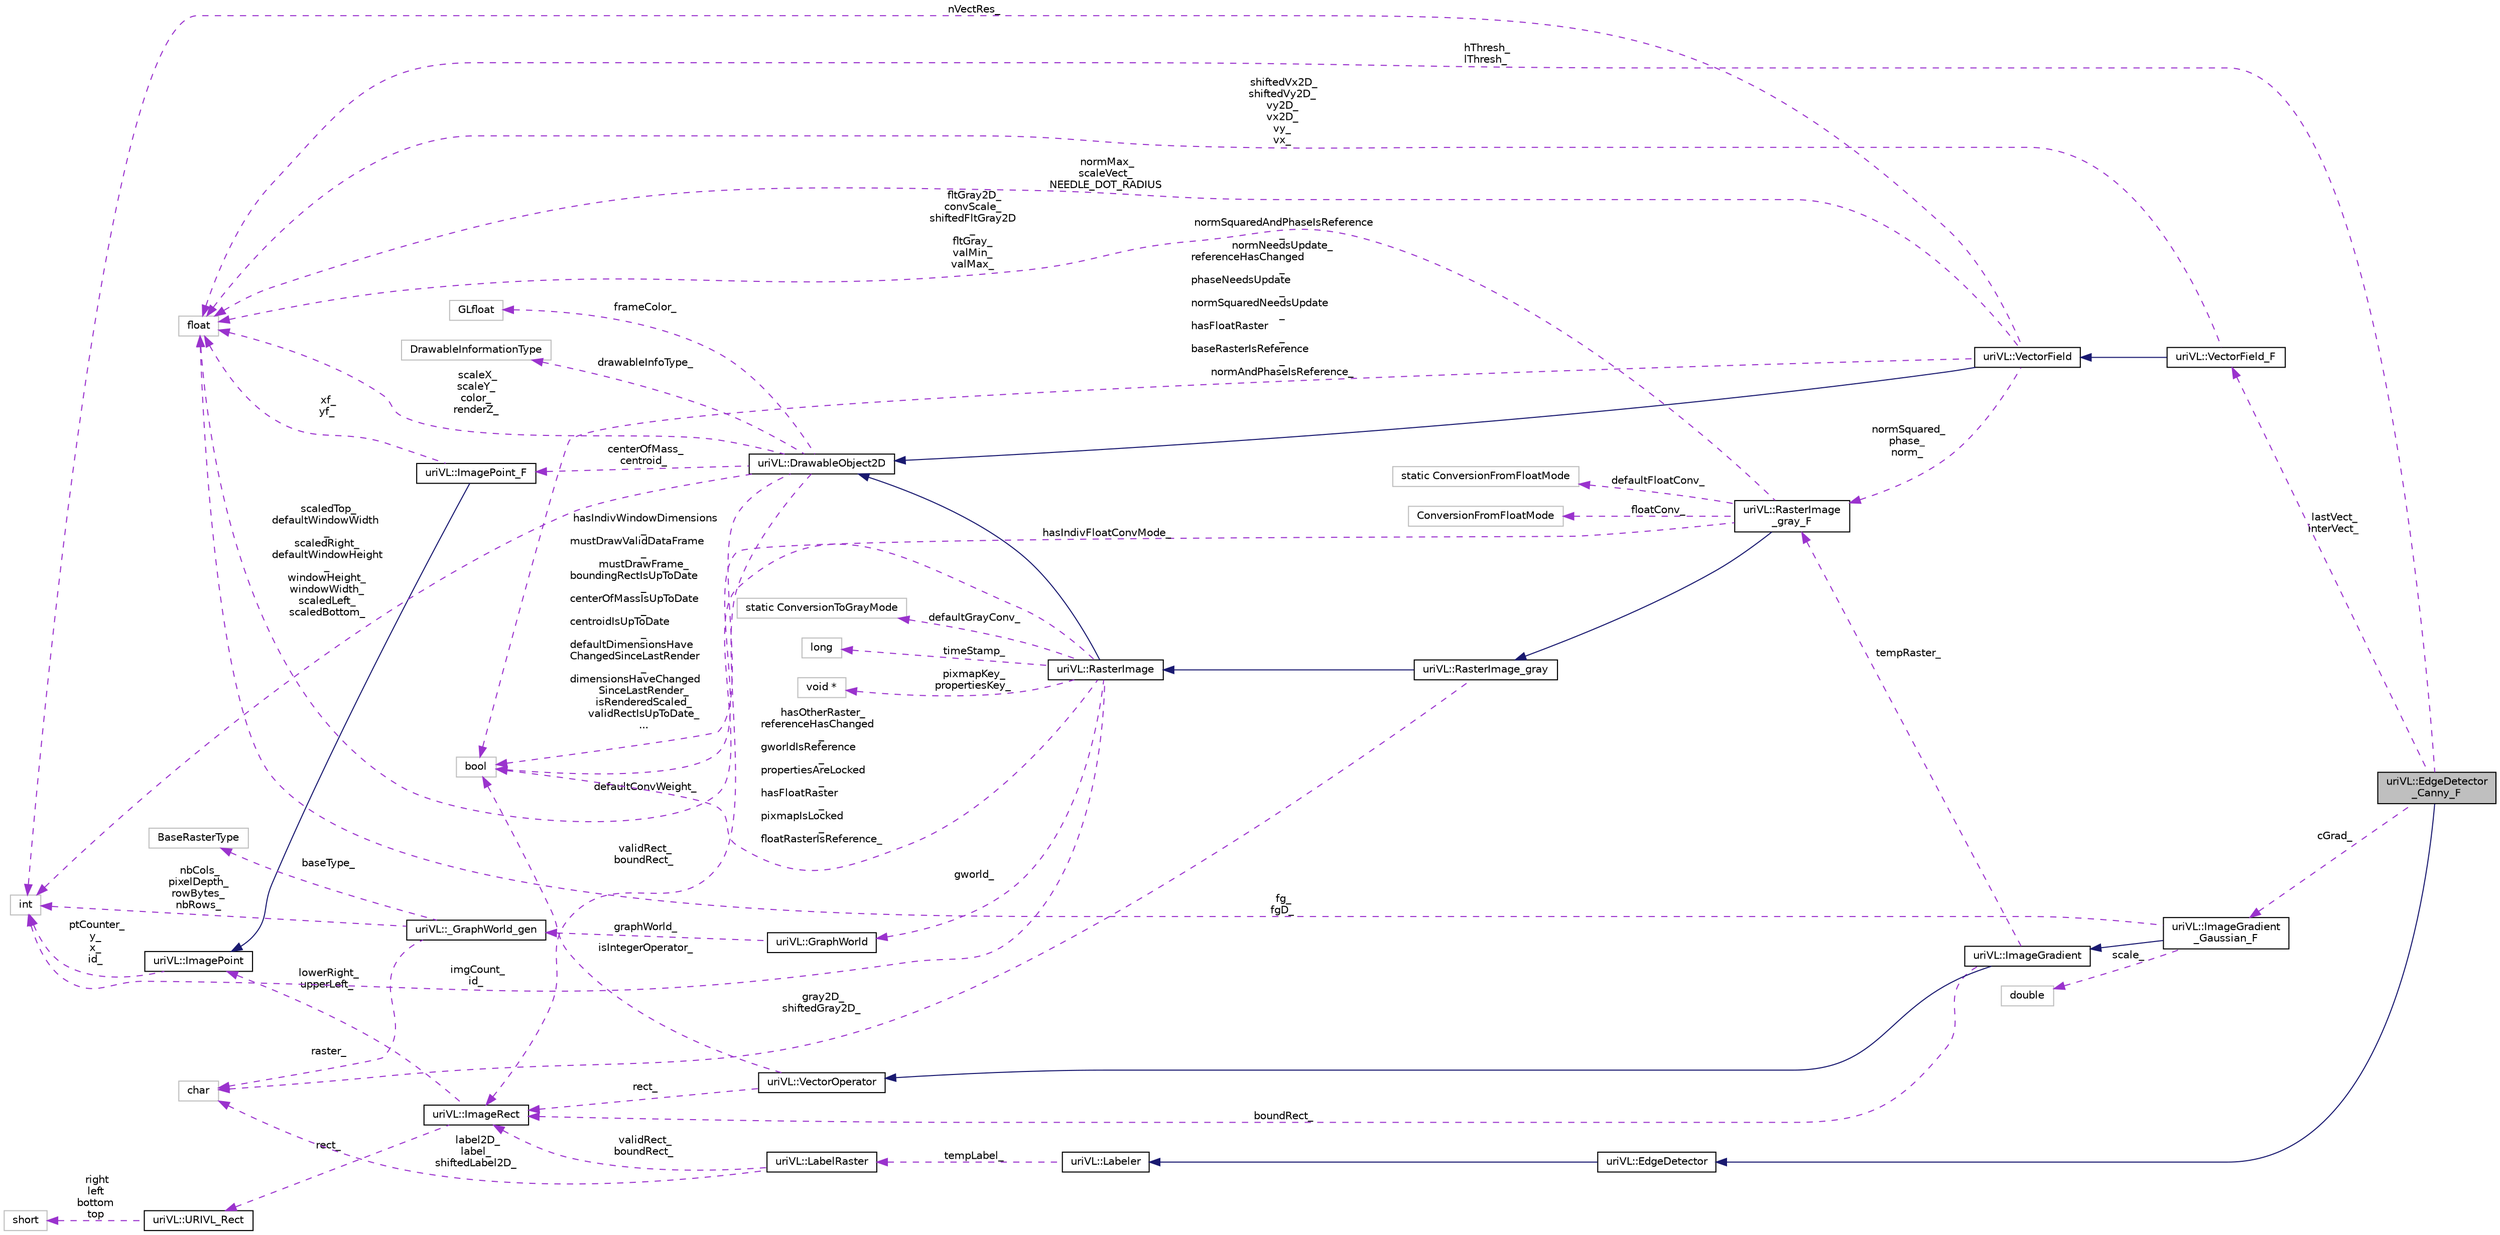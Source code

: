 digraph "uriVL::EdgeDetector_Canny_F"
{
  edge [fontname="Helvetica",fontsize="10",labelfontname="Helvetica",labelfontsize="10"];
  node [fontname="Helvetica",fontsize="10",shape=record];
  rankdir="LR";
  Node1 [label="uriVL::EdgeDetector\l_Canny_F",height=0.2,width=0.4,color="black", fillcolor="grey75", style="filled", fontcolor="black"];
  Node2 -> Node1 [dir="back",color="midnightblue",fontsize="10",style="solid",fontname="Helvetica"];
  Node2 [label="uriVL::EdgeDetector",height=0.2,width=0.4,color="black", fillcolor="white", style="filled",URL="$classuriVL_1_1EdgeDetector.html",tooltip="EdgeDetector class. "];
  Node3 -> Node2 [dir="back",color="midnightblue",fontsize="10",style="solid",fontname="Helvetica"];
  Node3 [label="uriVL::Labeler",height=0.2,width=0.4,color="black", fillcolor="white", style="filled",URL="$classuriVL_1_1Labeler.html",tooltip="A Labeler object assigns a label to each pixel of its input image. "];
  Node4 -> Node3 [dir="back",color="darkorchid3",fontsize="10",style="dashed",label=" tempLabel_" ,fontname="Helvetica"];
  Node4 [label="uriVL::LabelRaster",height=0.2,width=0.4,color="black", fillcolor="white", style="filled",URL="$classuriVL_1_1LabelRaster.html",tooltip="Base label raster class. "];
  Node5 -> Node4 [dir="back",color="darkorchid3",fontsize="10",style="dashed",label=" validRect_\nboundRect_" ,fontname="Helvetica"];
  Node5 [label="uriVL::ImageRect",height=0.2,width=0.4,color="black", fillcolor="white", style="filled",URL="$classuriVL_1_1ImageRect.html",tooltip="Implements the ImageRect class. "];
  Node6 -> Node5 [dir="back",color="darkorchid3",fontsize="10",style="dashed",label=" rect_" ,fontname="Helvetica"];
  Node6 [label="uriVL::URIVL_Rect",height=0.2,width=0.4,color="black", fillcolor="white", style="filled",URL="$structuriVL_1_1URIVL__Rect.html",tooltip="For platforms not supported by Quicktime, we need to define Rect. "];
  Node7 -> Node6 [dir="back",color="darkorchid3",fontsize="10",style="dashed",label=" right\nleft\nbottom\ntop" ,fontname="Helvetica"];
  Node7 [label="short",height=0.2,width=0.4,color="grey75", fillcolor="white", style="filled"];
  Node8 -> Node5 [dir="back",color="darkorchid3",fontsize="10",style="dashed",label=" lowerRight_\nupperLeft_" ,fontname="Helvetica"];
  Node8 [label="uriVL::ImagePoint",height=0.2,width=0.4,color="black", fillcolor="white", style="filled",URL="$classuriVL_1_1ImagePoint.html",tooltip="Implements the ImagePoint class. "];
  Node9 -> Node8 [dir="back",color="darkorchid3",fontsize="10",style="dashed",label=" ptCounter_\ny_\nx_\nid_" ,fontname="Helvetica"];
  Node9 [label="int",height=0.2,width=0.4,color="grey75", fillcolor="white", style="filled"];
  Node10 -> Node4 [dir="back",color="darkorchid3",fontsize="10",style="dashed",label=" label2D_\nlabel_\nshiftedLabel2D_" ,fontname="Helvetica"];
  Node10 [label="char",height=0.2,width=0.4,color="grey75", fillcolor="white", style="filled"];
  Node11 -> Node1 [dir="back",color="darkorchid3",fontsize="10",style="dashed",label=" hThresh_\nlThresh_" ,fontname="Helvetica"];
  Node11 [label="float",height=0.2,width=0.4,color="grey75", fillcolor="white", style="filled"];
  Node12 -> Node1 [dir="back",color="darkorchid3",fontsize="10",style="dashed",label=" lastVect_\ninterVect_" ,fontname="Helvetica"];
  Node12 [label="uriVL::VectorField_F",height=0.2,width=0.4,color="black", fillcolor="white", style="filled",URL="$classuriVL_1_1VectorField__F.html",tooltip="VectorField_F class. "];
  Node13 -> Node12 [dir="back",color="midnightblue",fontsize="10",style="solid",fontname="Helvetica"];
  Node13 [label="uriVL::VectorField",height=0.2,width=0.4,color="black", fillcolor="white", style="filled",URL="$classuriVL_1_1VectorField.html",tooltip="VectorField class. "];
  Node14 -> Node13 [dir="back",color="midnightblue",fontsize="10",style="solid",fontname="Helvetica"];
  Node14 [label="uriVL::DrawableObject2D",height=0.2,width=0.4,color="black", fillcolor="white", style="filled",URL="$classuriVL_1_1DrawableObject2D.html",tooltip="Virtual base DrawableObject2D class. "];
  Node15 -> Node14 [dir="back",color="darkorchid3",fontsize="10",style="dashed",label=" frameColor_" ,fontname="Helvetica"];
  Node15 [label="GLfloat",height=0.2,width=0.4,color="grey75", fillcolor="white", style="filled"];
  Node5 -> Node14 [dir="back",color="darkorchid3",fontsize="10",style="dashed",label=" validRect_\nboundRect_" ,fontname="Helvetica"];
  Node16 -> Node14 [dir="back",color="darkorchid3",fontsize="10",style="dashed",label=" centerOfMass_\ncentroid_" ,fontname="Helvetica"];
  Node16 [label="uriVL::ImagePoint_F",height=0.2,width=0.4,color="black", fillcolor="white", style="filled",URL="$classuriVL_1_1ImagePoint__F.html",tooltip="Implements the ImagePoint_F class. "];
  Node8 -> Node16 [dir="back",color="midnightblue",fontsize="10",style="solid",fontname="Helvetica"];
  Node11 -> Node16 [dir="back",color="darkorchid3",fontsize="10",style="dashed",label=" xf_\nyf_" ,fontname="Helvetica"];
  Node11 -> Node14 [dir="back",color="darkorchid3",fontsize="10",style="dashed",label=" scaleX_\nscaleY_\ncolor_\nrenderZ_" ,fontname="Helvetica"];
  Node9 -> Node14 [dir="back",color="darkorchid3",fontsize="10",style="dashed",label=" scaledTop_\ndefaultWindowWidth\l_\nscaledRight_\ndefaultWindowHeight\l_\nwindowHeight_\nwindowWidth_\nscaledLeft_\nscaledBottom_" ,fontname="Helvetica"];
  Node17 -> Node14 [dir="back",color="darkorchid3",fontsize="10",style="dashed",label=" hasIndivWindowDimensions\l_\nmustDrawValidDataFrame\l_\nmustDrawFrame_\nboundingRectIsUpToDate\l_\ncenterOfMassIsUpToDate\l_\ncentroidIsUpToDate\l_\ndefaultDimensionsHave\lChangedSinceLastRender\l_\ndimensionsHaveChanged\lSinceLastRender_\nisRenderedScaled_\nvalidRectIsUpToDate_\n..." ,fontname="Helvetica"];
  Node17 [label="bool",height=0.2,width=0.4,color="grey75", fillcolor="white", style="filled"];
  Node18 -> Node14 [dir="back",color="darkorchid3",fontsize="10",style="dashed",label=" drawableInfoType_" ,fontname="Helvetica"];
  Node18 [label="DrawableInformationType",height=0.2,width=0.4,color="grey75", fillcolor="white", style="filled"];
  Node19 -> Node13 [dir="back",color="darkorchid3",fontsize="10",style="dashed",label=" normSquared_\nphase_\nnorm_" ,fontname="Helvetica"];
  Node19 [label="uriVL::RasterImage\l_gray_F",height=0.2,width=0.4,color="black", fillcolor="white", style="filled",URL="$classuriVL_1_1RasterImage__gray__F.html",tooltip="Floating point gray-level image class. "];
  Node20 -> Node19 [dir="back",color="midnightblue",fontsize="10",style="solid",fontname="Helvetica"];
  Node20 [label="uriVL::RasterImage_gray",height=0.2,width=0.4,color="black", fillcolor="white", style="filled",URL="$classuriVL_1_1RasterImage__gray.html",tooltip="Base gray-level image class. "];
  Node21 -> Node20 [dir="back",color="midnightblue",fontsize="10",style="solid",fontname="Helvetica"];
  Node21 [label="uriVL::RasterImage",height=0.2,width=0.4,color="black", fillcolor="white", style="filled",URL="$classuriVL_1_1RasterImage.html",tooltip="Virtual base image class. "];
  Node14 -> Node21 [dir="back",color="midnightblue",fontsize="10",style="solid",fontname="Helvetica"];
  Node22 -> Node21 [dir="back",color="darkorchid3",fontsize="10",style="dashed",label=" gworld_" ,fontname="Helvetica"];
  Node22 [label="uriVL::GraphWorld",height=0.2,width=0.4,color="black", fillcolor="white", style="filled",URL="$classuriVL_1_1GraphWorld.html",tooltip="Implements the GraphWorld class. "];
  Node23 -> Node22 [dir="back",color="darkorchid3",fontsize="10",style="dashed",label=" graphWorld_" ,fontname="Helvetica"];
  Node23 [label="uriVL::_GraphWorld_gen",height=0.2,width=0.4,color="black", fillcolor="white", style="filled",URL="$classuriVL_1_1__GraphWorld__gen.html",tooltip="Implements the _GraphWorld_gen class. "];
  Node10 -> Node23 [dir="back",color="darkorchid3",fontsize="10",style="dashed",label=" raster_" ,fontname="Helvetica"];
  Node24 -> Node23 [dir="back",color="darkorchid3",fontsize="10",style="dashed",label=" baseType_" ,fontname="Helvetica"];
  Node24 [label="BaseRasterType",height=0.2,width=0.4,color="grey75", fillcolor="white", style="filled"];
  Node9 -> Node23 [dir="back",color="darkorchid3",fontsize="10",style="dashed",label=" nbCols_\npixelDepth_\nrowBytes_\nnbRows_" ,fontname="Helvetica"];
  Node11 -> Node21 [dir="back",color="darkorchid3",fontsize="10",style="dashed",label=" defaultConvWeight_" ,fontname="Helvetica"];
  Node9 -> Node21 [dir="back",color="darkorchid3",fontsize="10",style="dashed",label=" imgCount_\nid_" ,fontname="Helvetica"];
  Node17 -> Node21 [dir="back",color="darkorchid3",fontsize="10",style="dashed",label=" hasOtherRaster_\nreferenceHasChanged\l_\ngworldIsReference\l_\npropertiesAreLocked\l_\nhasFloatRaster\l_\npixmapIsLocked\l_\nfloatRasterIsReference_" ,fontname="Helvetica"];
  Node25 -> Node21 [dir="back",color="darkorchid3",fontsize="10",style="dashed",label=" defaultGrayConv_" ,fontname="Helvetica"];
  Node25 [label="static ConversionToGrayMode",height=0.2,width=0.4,color="grey75", fillcolor="white", style="filled"];
  Node26 -> Node21 [dir="back",color="darkorchid3",fontsize="10",style="dashed",label=" timeStamp_" ,fontname="Helvetica"];
  Node26 [label="long",height=0.2,width=0.4,color="grey75", fillcolor="white", style="filled"];
  Node27 -> Node21 [dir="back",color="darkorchid3",fontsize="10",style="dashed",label=" pixmapKey_\npropertiesKey_" ,fontname="Helvetica"];
  Node27 [label="void *",height=0.2,width=0.4,color="grey75", fillcolor="white", style="filled"];
  Node10 -> Node20 [dir="back",color="darkorchid3",fontsize="10",style="dashed",label=" gray2D_\nshiftedGray2D_" ,fontname="Helvetica"];
  Node11 -> Node19 [dir="back",color="darkorchid3",fontsize="10",style="dashed",label=" fltGray2D_\nconvScale_\nshiftedFltGray2D\l_\nfltGray_\nvalMin_\nvalMax_" ,fontname="Helvetica"];
  Node17 -> Node19 [dir="back",color="darkorchid3",fontsize="10",style="dashed",label=" hasIndivFloatConvMode_" ,fontname="Helvetica"];
  Node28 -> Node19 [dir="back",color="darkorchid3",fontsize="10",style="dashed",label=" defaultFloatConv_" ,fontname="Helvetica"];
  Node28 [label="static ConversionFromFloatMode",height=0.2,width=0.4,color="grey75", fillcolor="white", style="filled"];
  Node29 -> Node19 [dir="back",color="darkorchid3",fontsize="10",style="dashed",label=" floatConv_" ,fontname="Helvetica"];
  Node29 [label="ConversionFromFloatMode",height=0.2,width=0.4,color="grey75", fillcolor="white", style="filled"];
  Node11 -> Node13 [dir="back",color="darkorchid3",fontsize="10",style="dashed",label=" normMax_\nscaleVect_\nNEEDLE_DOT_RADIUS" ,fontname="Helvetica"];
  Node9 -> Node13 [dir="back",color="darkorchid3",fontsize="10",style="dashed",label=" nVectRes_" ,fontname="Helvetica"];
  Node17 -> Node13 [dir="back",color="darkorchid3",fontsize="10",style="dashed",label=" normSquaredAndPhaseIsReference\l_\nnormNeedsUpdate_\nreferenceHasChanged\l_\nphaseNeedsUpdate\l_\nnormSquaredNeedsUpdate\l_\nhasFloatRaster\l_\nbaseRasterIsReference\l_\nnormAndPhaseIsReference_" ,fontname="Helvetica"];
  Node11 -> Node12 [dir="back",color="darkorchid3",fontsize="10",style="dashed",label=" shiftedVx2D_\nshiftedVy2D_\nvy2D_\nvx2D_\nvy_\nvx_" ,fontname="Helvetica"];
  Node30 -> Node1 [dir="back",color="darkorchid3",fontsize="10",style="dashed",label=" cGrad_" ,fontname="Helvetica"];
  Node30 [label="uriVL::ImageGradient\l_Gaussian_F",height=0.2,width=0.4,color="black", fillcolor="white", style="filled",URL="$classuriVL_1_1ImageGradient__Gaussian__F.html",tooltip="Vector operator that computes the gradient of a raster image using a \"gradient of Gaussian\" filter..."];
  Node31 -> Node30 [dir="back",color="midnightblue",fontsize="10",style="solid",fontname="Helvetica"];
  Node31 [label="uriVL::ImageGradient",height=0.2,width=0.4,color="black", fillcolor="white", style="filled",URL="$classuriVL_1_1ImageGradient.html",tooltip="Pure virtual parent class for an operator that computes the gradient of a raster image. "];
  Node32 -> Node31 [dir="back",color="midnightblue",fontsize="10",style="solid",fontname="Helvetica"];
  Node32 [label="uriVL::VectorOperator",height=0.2,width=0.4,color="black", fillcolor="white", style="filled",URL="$classuriVL_1_1VectorOperator.html",tooltip="Virtual parent class for all vector operators (operators that are applied to a raster image and produ..."];
  Node5 -> Node32 [dir="back",color="darkorchid3",fontsize="10",style="dashed",label=" rect_" ,fontname="Helvetica"];
  Node17 -> Node32 [dir="back",color="darkorchid3",fontsize="10",style="dashed",label=" isIntegerOperator_" ,fontname="Helvetica"];
  Node5 -> Node31 [dir="back",color="darkorchid3",fontsize="10",style="dashed",label=" boundRect_" ,fontname="Helvetica"];
  Node19 -> Node31 [dir="back",color="darkorchid3",fontsize="10",style="dashed",label=" tempRaster_" ,fontname="Helvetica"];
  Node33 -> Node30 [dir="back",color="darkorchid3",fontsize="10",style="dashed",label=" scale_" ,fontname="Helvetica"];
  Node33 [label="double",height=0.2,width=0.4,color="grey75", fillcolor="white", style="filled"];
  Node11 -> Node30 [dir="back",color="darkorchid3",fontsize="10",style="dashed",label=" fg_\nfgD_" ,fontname="Helvetica"];
}
